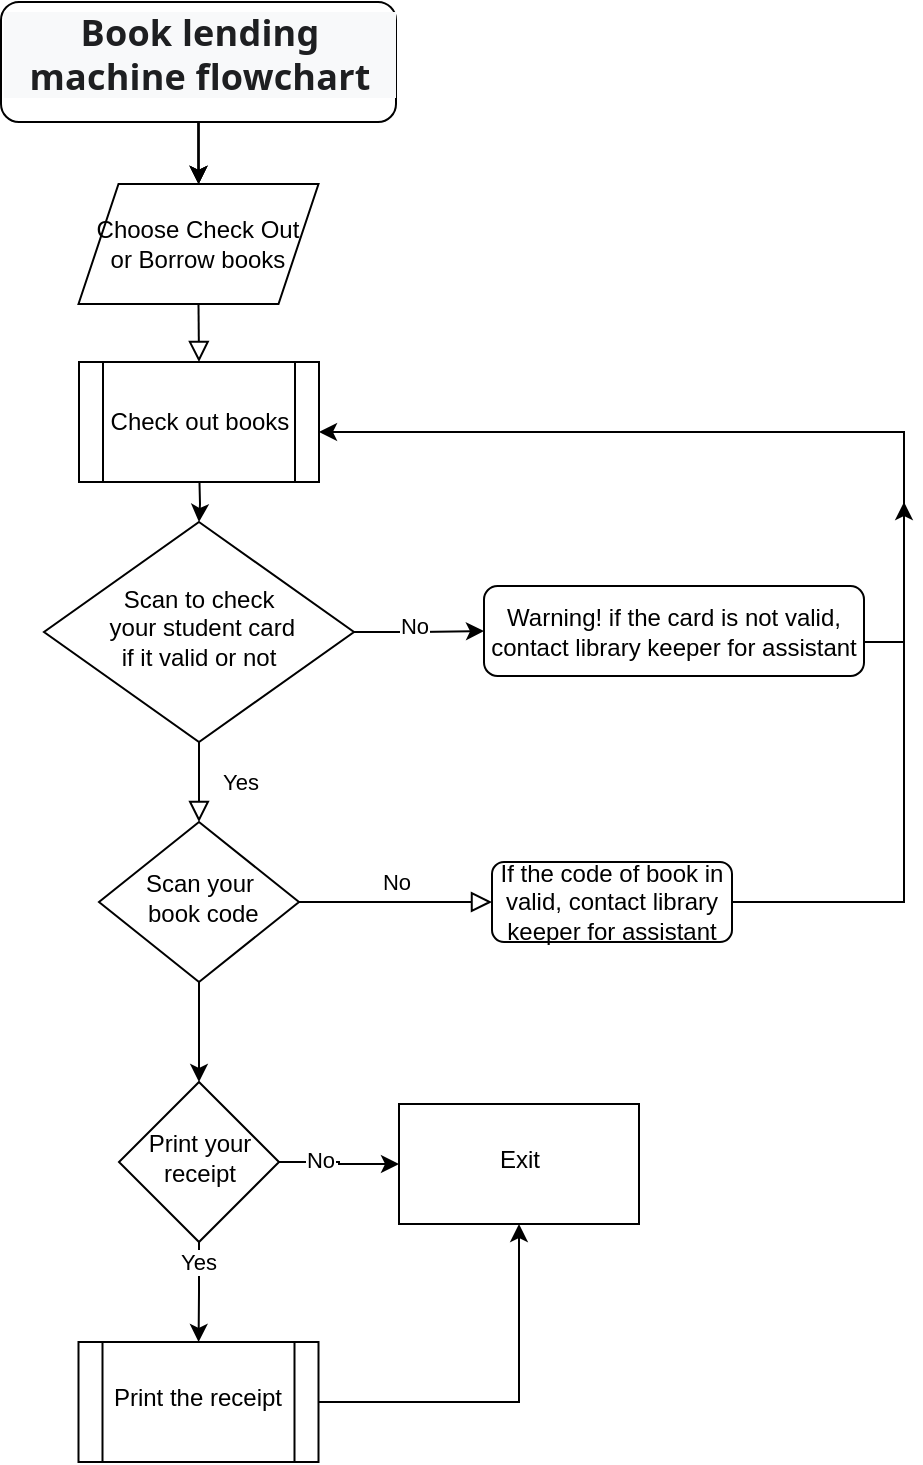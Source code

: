 <mxfile version="21.6.9" type="github">
  <diagram id="C5RBs43oDa-KdzZeNtuy" name="Page-1">
    <mxGraphModel dx="830" dy="437" grid="1" gridSize="10" guides="1" tooltips="1" connect="1" arrows="1" fold="1" page="1" pageScale="1" pageWidth="827" pageHeight="1169" math="0" shadow="0">
      <root>
        <mxCell id="WIyWlLk6GJQsqaUBKTNV-0" />
        <mxCell id="WIyWlLk6GJQsqaUBKTNV-1" parent="WIyWlLk6GJQsqaUBKTNV-0" />
        <mxCell id="WIyWlLk6GJQsqaUBKTNV-2" value="" style="rounded=0;html=1;jettySize=auto;orthogonalLoop=1;fontSize=11;endArrow=block;endFill=0;endSize=8;strokeWidth=1;shadow=0;labelBackgroundColor=none;edgeStyle=orthogonalEdgeStyle;exitX=0.5;exitY=1;exitDx=0;exitDy=0;entryX=0.5;entryY=0;entryDx=0;entryDy=0;" parent="WIyWlLk6GJQsqaUBKTNV-1" source="NMOFV6OU0tz58PaQARlo-10" target="NMOFV6OU0tz58PaQARlo-19" edge="1">
          <mxGeometry relative="1" as="geometry">
            <mxPoint x="219.294" y="190.0" as="sourcePoint" />
            <mxPoint x="217.5" y="210" as="targetPoint" />
          </mxGeometry>
        </mxCell>
        <mxCell id="NMOFV6OU0tz58PaQARlo-11" value="" style="edgeStyle=orthogonalEdgeStyle;rounded=0;orthogonalLoop=1;jettySize=auto;html=1;" edge="1" parent="WIyWlLk6GJQsqaUBKTNV-1" source="WIyWlLk6GJQsqaUBKTNV-3" target="NMOFV6OU0tz58PaQARlo-10">
          <mxGeometry relative="1" as="geometry" />
        </mxCell>
        <mxCell id="NMOFV6OU0tz58PaQARlo-12" value="" style="edgeStyle=orthogonalEdgeStyle;rounded=0;orthogonalLoop=1;jettySize=auto;html=1;" edge="1" parent="WIyWlLk6GJQsqaUBKTNV-1" source="WIyWlLk6GJQsqaUBKTNV-3" target="NMOFV6OU0tz58PaQARlo-10">
          <mxGeometry relative="1" as="geometry" />
        </mxCell>
        <mxCell id="NMOFV6OU0tz58PaQARlo-13" value="" style="edgeStyle=orthogonalEdgeStyle;rounded=0;orthogonalLoop=1;jettySize=auto;html=1;" edge="1" parent="WIyWlLk6GJQsqaUBKTNV-1" source="WIyWlLk6GJQsqaUBKTNV-3" target="NMOFV6OU0tz58PaQARlo-10">
          <mxGeometry relative="1" as="geometry" />
        </mxCell>
        <mxCell id="WIyWlLk6GJQsqaUBKTNV-3" value="&lt;h4 style=&quot;box-sizing: border-box; margin-top: 0px; margin-bottom: 0.5rem; line-height: 1.2; font-size: 18px; font-family: &amp;quot;Noto Sans&amp;quot;, -apple-system, BlinkMacSystemFont, &amp;quot;Segoe UI&amp;quot;, &amp;quot;Helvetica Neue&amp;quot;, Arial, sans-serif, &amp;quot;Apple Color Emoji&amp;quot;, &amp;quot;Segoe UI Emoji&amp;quot;, &amp;quot;Segoe UI Symbol&amp;quot;; color: rgb(30, 31, 33); letter-spacing: 0.1px; background-color: rgb(248, 249, 250);&quot; id=&quot;yui_3_17_2_1_1693217284530_504&quot;&gt;Book lending machine flowchart&lt;/h4&gt;" style="rounded=1;whiteSpace=wrap;html=1;fontSize=12;glass=0;strokeWidth=1;shadow=0;align=center;" parent="WIyWlLk6GJQsqaUBKTNV-1" vertex="1">
          <mxGeometry x="118.5" y="10" width="197.5" height="60" as="geometry" />
        </mxCell>
        <mxCell id="WIyWlLk6GJQsqaUBKTNV-4" value="Yes" style="rounded=0;html=1;jettySize=auto;orthogonalLoop=1;fontSize=11;endArrow=block;endFill=0;endSize=8;strokeWidth=1;shadow=0;labelBackgroundColor=none;edgeStyle=orthogonalEdgeStyle;" parent="WIyWlLk6GJQsqaUBKTNV-1" source="WIyWlLk6GJQsqaUBKTNV-6" target="WIyWlLk6GJQsqaUBKTNV-10" edge="1">
          <mxGeometry y="20" relative="1" as="geometry">
            <mxPoint as="offset" />
          </mxGeometry>
        </mxCell>
        <mxCell id="NMOFV6OU0tz58PaQARlo-2" value="" style="edgeStyle=orthogonalEdgeStyle;rounded=0;orthogonalLoop=1;jettySize=auto;html=1;" edge="1" parent="WIyWlLk6GJQsqaUBKTNV-1" source="WIyWlLk6GJQsqaUBKTNV-6" target="NMOFV6OU0tz58PaQARlo-1">
          <mxGeometry relative="1" as="geometry" />
        </mxCell>
        <mxCell id="NMOFV6OU0tz58PaQARlo-7" value="No" style="edgeLabel;html=1;align=center;verticalAlign=middle;resizable=0;points=[];" vertex="1" connectable="0" parent="NMOFV6OU0tz58PaQARlo-2">
          <mxGeometry x="-0.084" y="4" relative="1" as="geometry">
            <mxPoint y="1" as="offset" />
          </mxGeometry>
        </mxCell>
        <mxCell id="WIyWlLk6GJQsqaUBKTNV-6" value="Scan to check&lt;br&gt;&amp;nbsp;your student card &lt;br&gt;if it valid or not" style="rhombus;whiteSpace=wrap;html=1;shadow=0;fontFamily=Helvetica;fontSize=12;align=center;strokeWidth=1;spacing=6;spacingTop=-4;" parent="WIyWlLk6GJQsqaUBKTNV-1" vertex="1">
          <mxGeometry x="140" y="270" width="155" height="110" as="geometry" />
        </mxCell>
        <mxCell id="WIyWlLk6GJQsqaUBKTNV-9" value="No" style="edgeStyle=orthogonalEdgeStyle;rounded=0;html=1;jettySize=auto;orthogonalLoop=1;fontSize=11;endArrow=block;endFill=0;endSize=8;strokeWidth=1;shadow=0;labelBackgroundColor=none;" parent="WIyWlLk6GJQsqaUBKTNV-1" source="WIyWlLk6GJQsqaUBKTNV-10" target="WIyWlLk6GJQsqaUBKTNV-12" edge="1">
          <mxGeometry y="10" relative="1" as="geometry">
            <mxPoint as="offset" />
          </mxGeometry>
        </mxCell>
        <mxCell id="NMOFV6OU0tz58PaQARlo-21" value="" style="edgeStyle=orthogonalEdgeStyle;rounded=0;orthogonalLoop=1;jettySize=auto;html=1;" edge="1" parent="WIyWlLk6GJQsqaUBKTNV-1" source="WIyWlLk6GJQsqaUBKTNV-10" target="NMOFV6OU0tz58PaQARlo-20">
          <mxGeometry relative="1" as="geometry" />
        </mxCell>
        <mxCell id="WIyWlLk6GJQsqaUBKTNV-10" value="Scan your&lt;br&gt;&amp;nbsp;book code" style="rhombus;whiteSpace=wrap;html=1;shadow=0;fontFamily=Helvetica;fontSize=12;align=center;strokeWidth=1;spacing=6;spacingTop=-4;" parent="WIyWlLk6GJQsqaUBKTNV-1" vertex="1">
          <mxGeometry x="167.5" y="420" width="100" height="80" as="geometry" />
        </mxCell>
        <mxCell id="NMOFV6OU0tz58PaQARlo-6" value="" style="edgeStyle=orthogonalEdgeStyle;rounded=0;orthogonalLoop=1;jettySize=auto;html=1;" edge="1" parent="WIyWlLk6GJQsqaUBKTNV-1" source="WIyWlLk6GJQsqaUBKTNV-12">
          <mxGeometry relative="1" as="geometry">
            <mxPoint x="570" y="260" as="targetPoint" />
            <Array as="points">
              <mxPoint x="570" y="460" />
            </Array>
          </mxGeometry>
        </mxCell>
        <mxCell id="WIyWlLk6GJQsqaUBKTNV-12" value="If the code of book in valid, contact library keeper for assistant" style="rounded=1;whiteSpace=wrap;html=1;fontSize=12;glass=0;strokeWidth=1;shadow=0;" parent="WIyWlLk6GJQsqaUBKTNV-1" vertex="1">
          <mxGeometry x="364" y="440" width="120" height="40" as="geometry" />
        </mxCell>
        <mxCell id="NMOFV6OU0tz58PaQARlo-4" value="" style="edgeStyle=orthogonalEdgeStyle;rounded=0;orthogonalLoop=1;jettySize=auto;html=1;entryX=1;entryY=0.5;entryDx=0;entryDy=0;" edge="1" parent="WIyWlLk6GJQsqaUBKTNV-1" source="NMOFV6OU0tz58PaQARlo-1">
          <mxGeometry relative="1" as="geometry">
            <mxPoint x="277.5" y="225" as="targetPoint" />
            <Array as="points">
              <mxPoint x="570" y="330" />
              <mxPoint x="570" y="225" />
            </Array>
          </mxGeometry>
        </mxCell>
        <mxCell id="NMOFV6OU0tz58PaQARlo-1" value="Warning! if the card is not valid, contact library keeper for assistant" style="rounded=1;whiteSpace=wrap;html=1;fontSize=12;glass=0;strokeWidth=1;shadow=0;" vertex="1" parent="WIyWlLk6GJQsqaUBKTNV-1">
          <mxGeometry x="360" y="302" width="190" height="45" as="geometry" />
        </mxCell>
        <mxCell id="NMOFV6OU0tz58PaQARlo-10" value="Choose Check Out &lt;br&gt;or Borrow books" style="shape=parallelogram;perimeter=parallelogramPerimeter;whiteSpace=wrap;html=1;fixedSize=1;" vertex="1" parent="WIyWlLk6GJQsqaUBKTNV-1">
          <mxGeometry x="157.25" y="101" width="120" height="60" as="geometry" />
        </mxCell>
        <mxCell id="NMOFV6OU0tz58PaQARlo-16" value="" style="edgeStyle=orthogonalEdgeStyle;rounded=0;orthogonalLoop=1;jettySize=auto;html=1;" edge="1" parent="WIyWlLk6GJQsqaUBKTNV-1" target="WIyWlLk6GJQsqaUBKTNV-6">
          <mxGeometry relative="1" as="geometry">
            <mxPoint x="217.5" y="240" as="sourcePoint" />
          </mxGeometry>
        </mxCell>
        <mxCell id="NMOFV6OU0tz58PaQARlo-19" value="Check out books" style="shape=process;whiteSpace=wrap;html=1;backgroundOutline=1;" vertex="1" parent="WIyWlLk6GJQsqaUBKTNV-1">
          <mxGeometry x="157.5" y="190" width="120" height="60" as="geometry" />
        </mxCell>
        <mxCell id="NMOFV6OU0tz58PaQARlo-23" value="" style="edgeStyle=orthogonalEdgeStyle;rounded=0;orthogonalLoop=1;jettySize=auto;html=1;" edge="1" parent="WIyWlLk6GJQsqaUBKTNV-1" source="NMOFV6OU0tz58PaQARlo-20" target="NMOFV6OU0tz58PaQARlo-22">
          <mxGeometry relative="1" as="geometry" />
        </mxCell>
        <mxCell id="NMOFV6OU0tz58PaQARlo-24" value="No" style="edgeLabel;html=1;align=center;verticalAlign=middle;resizable=0;points=[];" vertex="1" connectable="0" parent="NMOFV6OU0tz58PaQARlo-23">
          <mxGeometry x="-0.331" y="1" relative="1" as="geometry">
            <mxPoint as="offset" />
          </mxGeometry>
        </mxCell>
        <mxCell id="NMOFV6OU0tz58PaQARlo-26" value="" style="edgeStyle=orthogonalEdgeStyle;rounded=0;orthogonalLoop=1;jettySize=auto;html=1;" edge="1" parent="WIyWlLk6GJQsqaUBKTNV-1" source="NMOFV6OU0tz58PaQARlo-20" target="NMOFV6OU0tz58PaQARlo-25">
          <mxGeometry relative="1" as="geometry" />
        </mxCell>
        <mxCell id="NMOFV6OU0tz58PaQARlo-29" value="Yes" style="edgeLabel;html=1;align=center;verticalAlign=middle;resizable=0;points=[];" vertex="1" connectable="0" parent="NMOFV6OU0tz58PaQARlo-26">
          <mxGeometry x="-0.617" y="-1" relative="1" as="geometry">
            <mxPoint as="offset" />
          </mxGeometry>
        </mxCell>
        <mxCell id="NMOFV6OU0tz58PaQARlo-20" value="Print your receipt" style="rhombus;whiteSpace=wrap;html=1;shadow=0;strokeWidth=1;spacing=6;spacingTop=-4;" vertex="1" parent="WIyWlLk6GJQsqaUBKTNV-1">
          <mxGeometry x="177.5" y="550" width="80" height="80" as="geometry" />
        </mxCell>
        <mxCell id="NMOFV6OU0tz58PaQARlo-22" value="Exit" style="whiteSpace=wrap;html=1;shadow=0;strokeWidth=1;spacing=6;spacingTop=-4;" vertex="1" parent="WIyWlLk6GJQsqaUBKTNV-1">
          <mxGeometry x="317.5" y="561" width="120" height="60" as="geometry" />
        </mxCell>
        <mxCell id="NMOFV6OU0tz58PaQARlo-28" value="" style="edgeStyle=orthogonalEdgeStyle;rounded=0;orthogonalLoop=1;jettySize=auto;html=1;entryX=0.5;entryY=1;entryDx=0;entryDy=0;" edge="1" parent="WIyWlLk6GJQsqaUBKTNV-1" source="NMOFV6OU0tz58PaQARlo-25" target="NMOFV6OU0tz58PaQARlo-22">
          <mxGeometry relative="1" as="geometry">
            <mxPoint x="378" y="630" as="targetPoint" />
          </mxGeometry>
        </mxCell>
        <mxCell id="NMOFV6OU0tz58PaQARlo-25" value="Print the receipt" style="shape=process;whiteSpace=wrap;html=1;backgroundOutline=1;shadow=0;strokeWidth=1;spacing=6;spacingTop=-4;" vertex="1" parent="WIyWlLk6GJQsqaUBKTNV-1">
          <mxGeometry x="157.25" y="680" width="120" height="60" as="geometry" />
        </mxCell>
      </root>
    </mxGraphModel>
  </diagram>
</mxfile>
